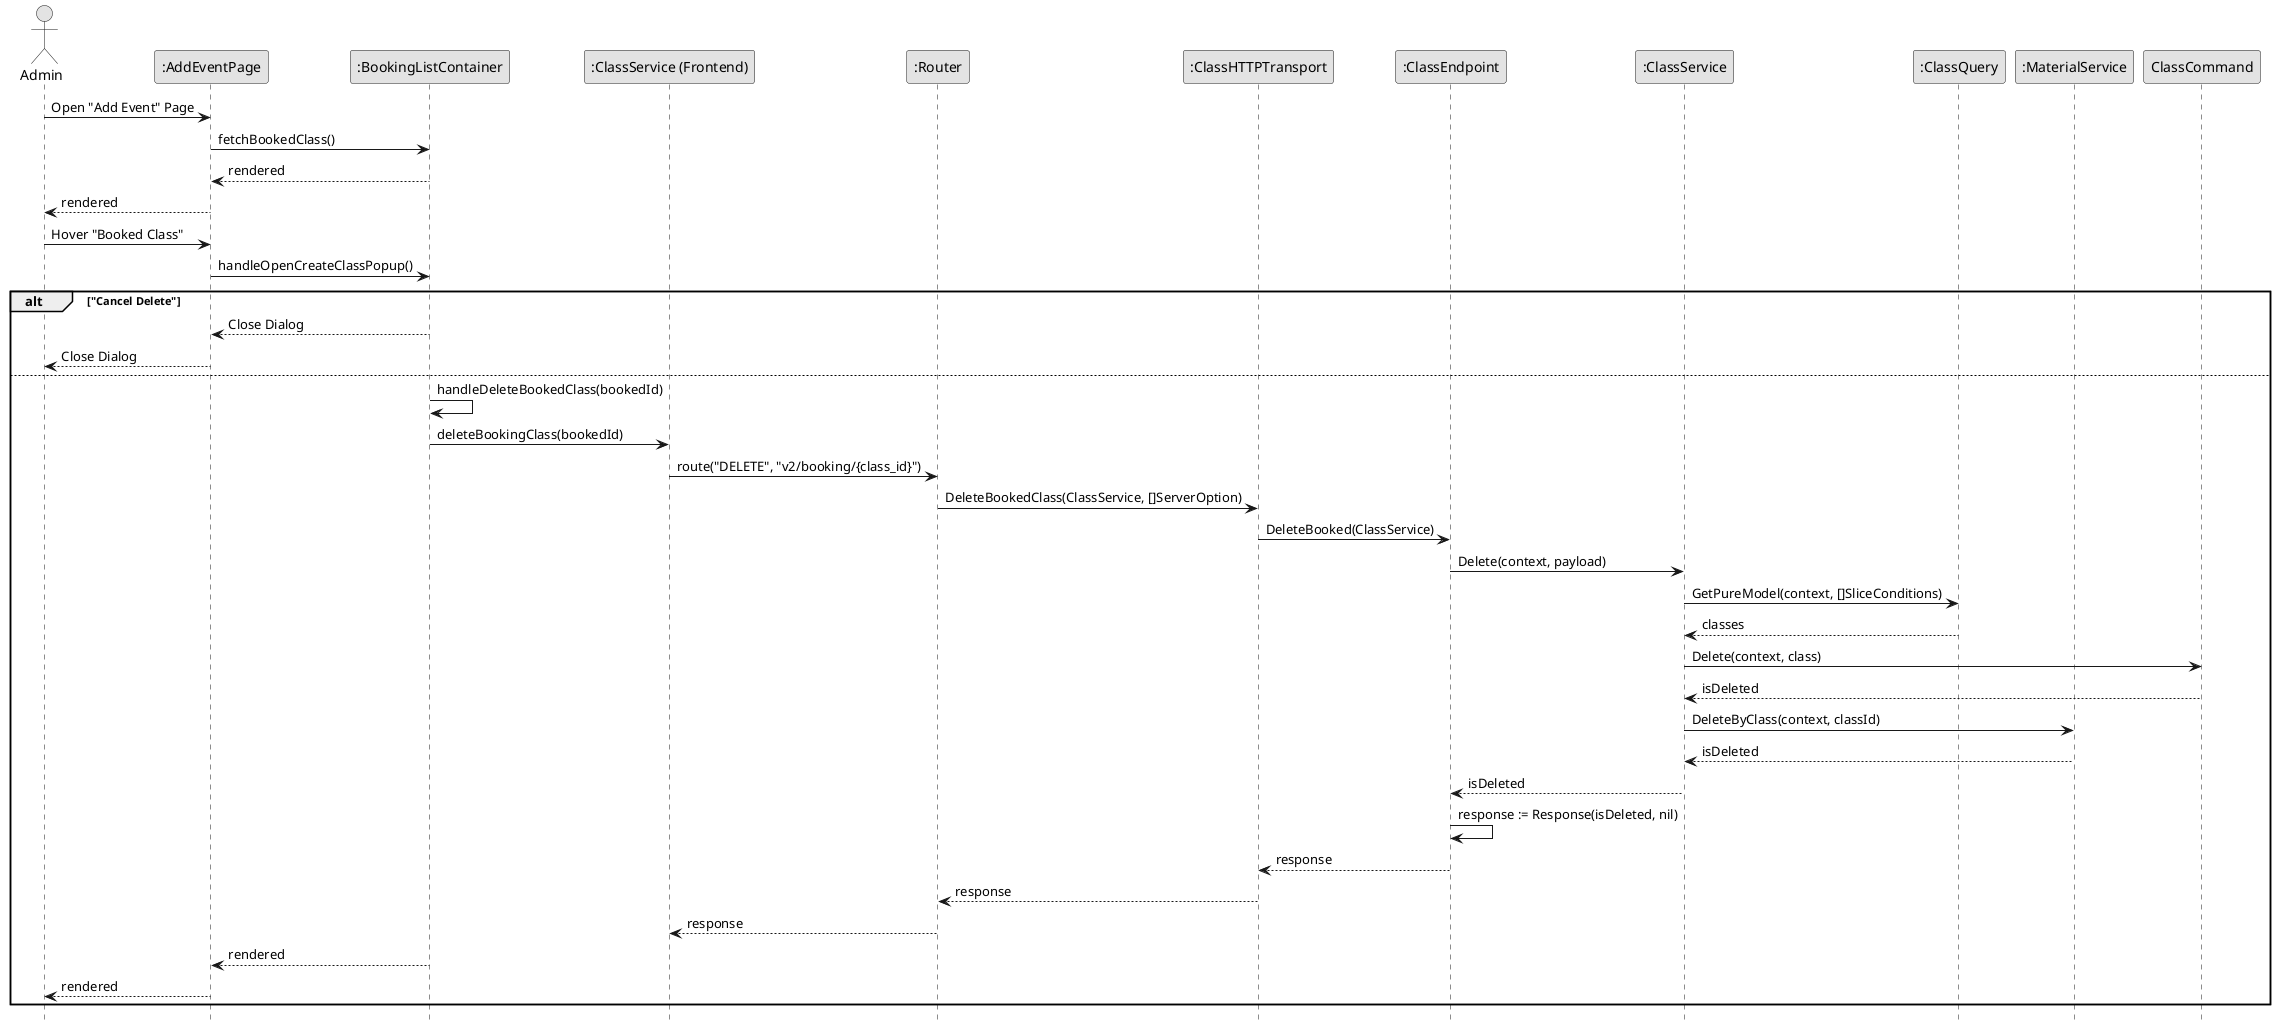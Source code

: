 @startuml UnbookingClass

skinparam Monochrome true
skinparam Shadowing false
hide footbox

actor Admin
participant ":AddEventPage" as AddEventPage
participant ":BookingListContainer" as BookingListContainer
participant ":ClassService (Frontend)" as FEClassService
participant ":Router" as Router
participant ":ClassHTTPTransport" as ClassHTTPTransport
participant ":ClassEndpoint" as ClassEndpoint
participant ":ClassService" as ClassService
participant ":ClassQuery" as ClassQuery
participant ":MaterialService" as MaterialService

Admin->AddEventPage: Open "Add Event" Page
AddEventPage->BookingListContainer: fetchBookedClass()
BookingListContainer-->AddEventPage: rendered
AddEventPage-->Admin: rendered

Admin->AddEventPage: Hover "Booked Class"
AddEventPage->BookingListContainer: handleOpenCreateClassPopup()

alt "Cancel Delete"
    BookingListContainer-->AddEventPage: Close Dialog
    AddEventPage-->Admin: Close Dialog
else
    BookingListContainer->BookingListContainer: handleDeleteBookedClass(bookedId)
    BookingListContainer->FEClassService: deleteBookingClass(bookedId)
    FEClassService->Router: route("DELETE", "v2/booking/{class_id}")
    Router->ClassHTTPTransport: DeleteBookedClass(ClassService, []ServerOption)
    ClassHTTPTransport->ClassEndpoint: DeleteBooked(ClassService)
    ClassEndpoint->ClassService: Delete(context, payload)

    ClassService->ClassQuery: GetPureModel(context, []SliceConditions)
    ClassQuery-->ClassService: classes

    ClassService->ClassCommand: Delete(context, class)
    ClassCommand-->ClassService: isDeleted

    ClassService->MaterialService: DeleteByClass(context, classId)
    MaterialService-->ClassService: isDeleted
    
    ClassService-->ClassEndpoint: isDeleted
    ClassEndpoint->ClassEndpoint: response := Response(isDeleted, nil)
    ClassEndpoint-->ClassHTTPTransport: response
    ClassHTTPTransport-->Router: response
    Router-->FEClassService: response
    BookingListContainer-->AddEventPage: rendered
    AddEventPage-->Admin: rendered
end

@enduml